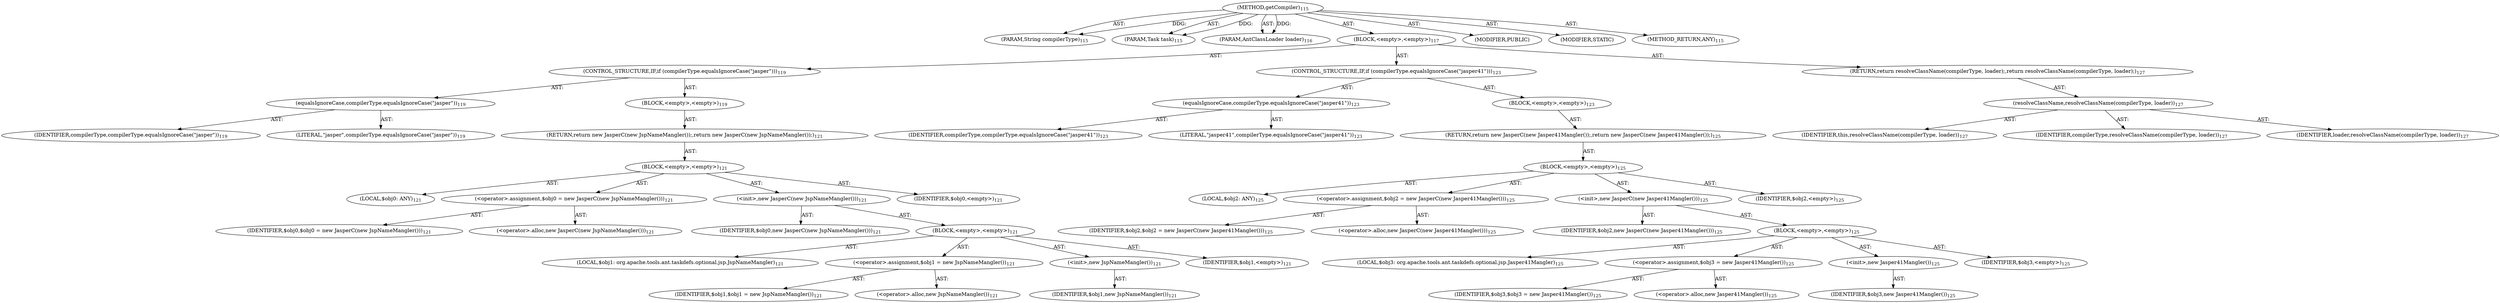 digraph "getCompiler" {  
"111669149698" [label = <(METHOD,getCompiler)<SUB>115</SUB>> ]
"115964116995" [label = <(PARAM,String compilerType)<SUB>115</SUB>> ]
"115964116996" [label = <(PARAM,Task task)<SUB>115</SUB>> ]
"115964116997" [label = <(PARAM,AntClassLoader loader)<SUB>116</SUB>> ]
"25769803778" [label = <(BLOCK,&lt;empty&gt;,&lt;empty&gt;)<SUB>117</SUB>> ]
"47244640256" [label = <(CONTROL_STRUCTURE,IF,if (compilerType.equalsIgnoreCase(&quot;jasper&quot;)))<SUB>119</SUB>> ]
"30064771075" [label = <(equalsIgnoreCase,compilerType.equalsIgnoreCase(&quot;jasper&quot;))<SUB>119</SUB>> ]
"68719476740" [label = <(IDENTIFIER,compilerType,compilerType.equalsIgnoreCase(&quot;jasper&quot;))<SUB>119</SUB>> ]
"90194313217" [label = <(LITERAL,&quot;jasper&quot;,compilerType.equalsIgnoreCase(&quot;jasper&quot;))<SUB>119</SUB>> ]
"25769803779" [label = <(BLOCK,&lt;empty&gt;,&lt;empty&gt;)<SUB>119</SUB>> ]
"146028888065" [label = <(RETURN,return new JasperC(new JspNameMangler());,return new JasperC(new JspNameMangler());)<SUB>121</SUB>> ]
"25769803780" [label = <(BLOCK,&lt;empty&gt;,&lt;empty&gt;)<SUB>121</SUB>> ]
"94489280512" [label = <(LOCAL,$obj0: ANY)<SUB>121</SUB>> ]
"30064771076" [label = <(&lt;operator&gt;.assignment,$obj0 = new JasperC(new JspNameMangler()))<SUB>121</SUB>> ]
"68719476741" [label = <(IDENTIFIER,$obj0,$obj0 = new JasperC(new JspNameMangler()))<SUB>121</SUB>> ]
"30064771077" [label = <(&lt;operator&gt;.alloc,new JasperC(new JspNameMangler()))<SUB>121</SUB>> ]
"30064771078" [label = <(&lt;init&gt;,new JasperC(new JspNameMangler()))<SUB>121</SUB>> ]
"68719476742" [label = <(IDENTIFIER,$obj0,new JasperC(new JspNameMangler()))<SUB>121</SUB>> ]
"25769803781" [label = <(BLOCK,&lt;empty&gt;,&lt;empty&gt;)<SUB>121</SUB>> ]
"94489280513" [label = <(LOCAL,$obj1: org.apache.tools.ant.taskdefs.optional.jsp.JspNameMangler)<SUB>121</SUB>> ]
"30064771079" [label = <(&lt;operator&gt;.assignment,$obj1 = new JspNameMangler())<SUB>121</SUB>> ]
"68719476743" [label = <(IDENTIFIER,$obj1,$obj1 = new JspNameMangler())<SUB>121</SUB>> ]
"30064771080" [label = <(&lt;operator&gt;.alloc,new JspNameMangler())<SUB>121</SUB>> ]
"30064771081" [label = <(&lt;init&gt;,new JspNameMangler())<SUB>121</SUB>> ]
"68719476744" [label = <(IDENTIFIER,$obj1,new JspNameMangler())<SUB>121</SUB>> ]
"68719476745" [label = <(IDENTIFIER,$obj1,&lt;empty&gt;)<SUB>121</SUB>> ]
"68719476746" [label = <(IDENTIFIER,$obj0,&lt;empty&gt;)<SUB>121</SUB>> ]
"47244640257" [label = <(CONTROL_STRUCTURE,IF,if (compilerType.equalsIgnoreCase(&quot;jasper41&quot;)))<SUB>123</SUB>> ]
"30064771082" [label = <(equalsIgnoreCase,compilerType.equalsIgnoreCase(&quot;jasper41&quot;))<SUB>123</SUB>> ]
"68719476747" [label = <(IDENTIFIER,compilerType,compilerType.equalsIgnoreCase(&quot;jasper41&quot;))<SUB>123</SUB>> ]
"90194313218" [label = <(LITERAL,&quot;jasper41&quot;,compilerType.equalsIgnoreCase(&quot;jasper41&quot;))<SUB>123</SUB>> ]
"25769803782" [label = <(BLOCK,&lt;empty&gt;,&lt;empty&gt;)<SUB>123</SUB>> ]
"146028888066" [label = <(RETURN,return new JasperC(new Jasper41Mangler());,return new JasperC(new Jasper41Mangler());)<SUB>125</SUB>> ]
"25769803783" [label = <(BLOCK,&lt;empty&gt;,&lt;empty&gt;)<SUB>125</SUB>> ]
"94489280514" [label = <(LOCAL,$obj2: ANY)<SUB>125</SUB>> ]
"30064771083" [label = <(&lt;operator&gt;.assignment,$obj2 = new JasperC(new Jasper41Mangler()))<SUB>125</SUB>> ]
"68719476748" [label = <(IDENTIFIER,$obj2,$obj2 = new JasperC(new Jasper41Mangler()))<SUB>125</SUB>> ]
"30064771084" [label = <(&lt;operator&gt;.alloc,new JasperC(new Jasper41Mangler()))<SUB>125</SUB>> ]
"30064771085" [label = <(&lt;init&gt;,new JasperC(new Jasper41Mangler()))<SUB>125</SUB>> ]
"68719476749" [label = <(IDENTIFIER,$obj2,new JasperC(new Jasper41Mangler()))<SUB>125</SUB>> ]
"25769803784" [label = <(BLOCK,&lt;empty&gt;,&lt;empty&gt;)<SUB>125</SUB>> ]
"94489280515" [label = <(LOCAL,$obj3: org.apache.tools.ant.taskdefs.optional.jsp.Jasper41Mangler)<SUB>125</SUB>> ]
"30064771086" [label = <(&lt;operator&gt;.assignment,$obj3 = new Jasper41Mangler())<SUB>125</SUB>> ]
"68719476750" [label = <(IDENTIFIER,$obj3,$obj3 = new Jasper41Mangler())<SUB>125</SUB>> ]
"30064771087" [label = <(&lt;operator&gt;.alloc,new Jasper41Mangler())<SUB>125</SUB>> ]
"30064771088" [label = <(&lt;init&gt;,new Jasper41Mangler())<SUB>125</SUB>> ]
"68719476751" [label = <(IDENTIFIER,$obj3,new Jasper41Mangler())<SUB>125</SUB>> ]
"68719476752" [label = <(IDENTIFIER,$obj3,&lt;empty&gt;)<SUB>125</SUB>> ]
"68719476753" [label = <(IDENTIFIER,$obj2,&lt;empty&gt;)<SUB>125</SUB>> ]
"146028888067" [label = <(RETURN,return resolveClassName(compilerType, loader);,return resolveClassName(compilerType, loader);)<SUB>127</SUB>> ]
"30064771089" [label = <(resolveClassName,resolveClassName(compilerType, loader))<SUB>127</SUB>> ]
"68719476754" [label = <(IDENTIFIER,this,resolveClassName(compilerType, loader))<SUB>127</SUB>> ]
"68719476755" [label = <(IDENTIFIER,compilerType,resolveClassName(compilerType, loader))<SUB>127</SUB>> ]
"68719476756" [label = <(IDENTIFIER,loader,resolveClassName(compilerType, loader))<SUB>127</SUB>> ]
"133143986180" [label = <(MODIFIER,PUBLIC)> ]
"133143986181" [label = <(MODIFIER,STATIC)> ]
"128849018882" [label = <(METHOD_RETURN,ANY)<SUB>115</SUB>> ]
  "111669149698" -> "115964116995"  [ label = "AST: "] 
  "111669149698" -> "115964116996"  [ label = "AST: "] 
  "111669149698" -> "115964116997"  [ label = "AST: "] 
  "111669149698" -> "25769803778"  [ label = "AST: "] 
  "111669149698" -> "133143986180"  [ label = "AST: "] 
  "111669149698" -> "133143986181"  [ label = "AST: "] 
  "111669149698" -> "128849018882"  [ label = "AST: "] 
  "25769803778" -> "47244640256"  [ label = "AST: "] 
  "25769803778" -> "47244640257"  [ label = "AST: "] 
  "25769803778" -> "146028888067"  [ label = "AST: "] 
  "47244640256" -> "30064771075"  [ label = "AST: "] 
  "47244640256" -> "25769803779"  [ label = "AST: "] 
  "30064771075" -> "68719476740"  [ label = "AST: "] 
  "30064771075" -> "90194313217"  [ label = "AST: "] 
  "25769803779" -> "146028888065"  [ label = "AST: "] 
  "146028888065" -> "25769803780"  [ label = "AST: "] 
  "25769803780" -> "94489280512"  [ label = "AST: "] 
  "25769803780" -> "30064771076"  [ label = "AST: "] 
  "25769803780" -> "30064771078"  [ label = "AST: "] 
  "25769803780" -> "68719476746"  [ label = "AST: "] 
  "30064771076" -> "68719476741"  [ label = "AST: "] 
  "30064771076" -> "30064771077"  [ label = "AST: "] 
  "30064771078" -> "68719476742"  [ label = "AST: "] 
  "30064771078" -> "25769803781"  [ label = "AST: "] 
  "25769803781" -> "94489280513"  [ label = "AST: "] 
  "25769803781" -> "30064771079"  [ label = "AST: "] 
  "25769803781" -> "30064771081"  [ label = "AST: "] 
  "25769803781" -> "68719476745"  [ label = "AST: "] 
  "30064771079" -> "68719476743"  [ label = "AST: "] 
  "30064771079" -> "30064771080"  [ label = "AST: "] 
  "30064771081" -> "68719476744"  [ label = "AST: "] 
  "47244640257" -> "30064771082"  [ label = "AST: "] 
  "47244640257" -> "25769803782"  [ label = "AST: "] 
  "30064771082" -> "68719476747"  [ label = "AST: "] 
  "30064771082" -> "90194313218"  [ label = "AST: "] 
  "25769803782" -> "146028888066"  [ label = "AST: "] 
  "146028888066" -> "25769803783"  [ label = "AST: "] 
  "25769803783" -> "94489280514"  [ label = "AST: "] 
  "25769803783" -> "30064771083"  [ label = "AST: "] 
  "25769803783" -> "30064771085"  [ label = "AST: "] 
  "25769803783" -> "68719476753"  [ label = "AST: "] 
  "30064771083" -> "68719476748"  [ label = "AST: "] 
  "30064771083" -> "30064771084"  [ label = "AST: "] 
  "30064771085" -> "68719476749"  [ label = "AST: "] 
  "30064771085" -> "25769803784"  [ label = "AST: "] 
  "25769803784" -> "94489280515"  [ label = "AST: "] 
  "25769803784" -> "30064771086"  [ label = "AST: "] 
  "25769803784" -> "30064771088"  [ label = "AST: "] 
  "25769803784" -> "68719476752"  [ label = "AST: "] 
  "30064771086" -> "68719476750"  [ label = "AST: "] 
  "30064771086" -> "30064771087"  [ label = "AST: "] 
  "30064771088" -> "68719476751"  [ label = "AST: "] 
  "146028888067" -> "30064771089"  [ label = "AST: "] 
  "30064771089" -> "68719476754"  [ label = "AST: "] 
  "30064771089" -> "68719476755"  [ label = "AST: "] 
  "30064771089" -> "68719476756"  [ label = "AST: "] 
  "111669149698" -> "115964116995"  [ label = "DDG: "] 
  "111669149698" -> "115964116996"  [ label = "DDG: "] 
  "111669149698" -> "115964116997"  [ label = "DDG: "] 
}
